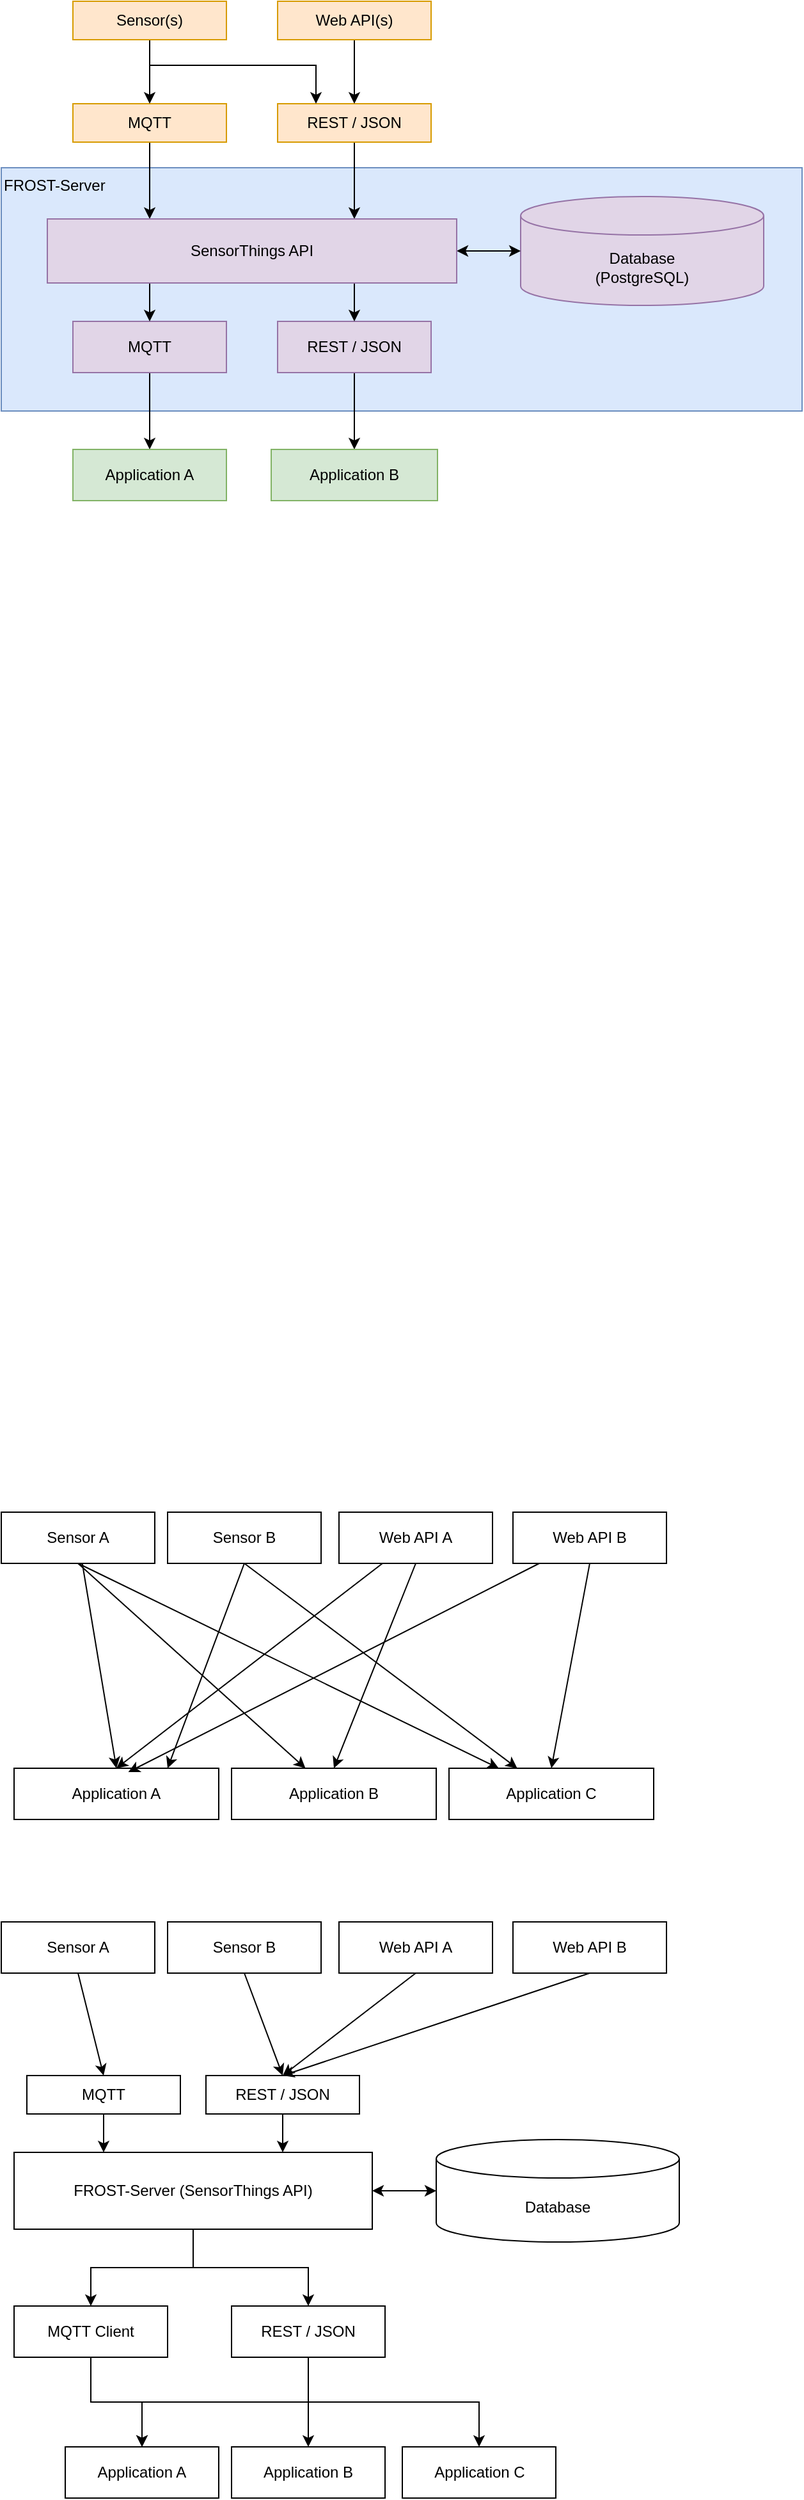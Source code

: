 <mxfile version="26.1.0">
  <diagram name="Seite-1" id="6V0fTXuiIF3gi3z0hlbj">
    <mxGraphModel dx="1524" dy="865" grid="1" gridSize="10" guides="1" tooltips="1" connect="1" arrows="1" fold="1" page="1" pageScale="1" pageWidth="827" pageHeight="1169" math="0" shadow="0">
      <root>
        <mxCell id="0" />
        <mxCell id="1" parent="0" />
        <mxCell id="CDeJjMHVzy3JI2DAWcLj-16" style="edgeStyle=orthogonalEdgeStyle;rounded=0;orthogonalLoop=1;jettySize=auto;html=1;exitX=0.5;exitY=1;exitDx=0;exitDy=0;entryX=0.5;entryY=0;entryDx=0;entryDy=0;" edge="1" parent="1" source="CDeJjMHVzy3JI2DAWcLj-1" target="CDeJjMHVzy3JI2DAWcLj-5">
          <mxGeometry relative="1" as="geometry" />
        </mxCell>
        <mxCell id="CDeJjMHVzy3JI2DAWcLj-17" style="edgeStyle=orthogonalEdgeStyle;rounded=0;orthogonalLoop=1;jettySize=auto;html=1;exitX=0.5;exitY=1;exitDx=0;exitDy=0;entryX=0.5;entryY=0;entryDx=0;entryDy=0;" edge="1" parent="1" source="CDeJjMHVzy3JI2DAWcLj-1" target="CDeJjMHVzy3JI2DAWcLj-6">
          <mxGeometry relative="1" as="geometry" />
        </mxCell>
        <mxCell id="CDeJjMHVzy3JI2DAWcLj-1" value="FROST-Server (SensorThings API)" style="rounded=0;whiteSpace=wrap;html=1;" vertex="1" parent="1">
          <mxGeometry x="50" y="1710" width="280" height="60" as="geometry" />
        </mxCell>
        <mxCell id="CDeJjMHVzy3JI2DAWcLj-14" style="edgeStyle=orthogonalEdgeStyle;rounded=0;orthogonalLoop=1;jettySize=auto;html=1;entryX=0.25;entryY=0;entryDx=0;entryDy=0;" edge="1" parent="1" source="CDeJjMHVzy3JI2DAWcLj-2" target="CDeJjMHVzy3JI2DAWcLj-1">
          <mxGeometry relative="1" as="geometry" />
        </mxCell>
        <mxCell id="CDeJjMHVzy3JI2DAWcLj-2" value="MQTT" style="rounded=0;whiteSpace=wrap;html=1;" vertex="1" parent="1">
          <mxGeometry x="60" y="1650" width="120" height="30" as="geometry" />
        </mxCell>
        <mxCell id="CDeJjMHVzy3JI2DAWcLj-20" style="edgeStyle=orthogonalEdgeStyle;rounded=0;orthogonalLoop=1;jettySize=auto;html=1;exitX=0.5;exitY=1;exitDx=0;exitDy=0;entryX=0.75;entryY=0;entryDx=0;entryDy=0;" edge="1" parent="1" source="CDeJjMHVzy3JI2DAWcLj-3" target="CDeJjMHVzy3JI2DAWcLj-1">
          <mxGeometry relative="1" as="geometry" />
        </mxCell>
        <mxCell id="CDeJjMHVzy3JI2DAWcLj-3" value="REST / JSON" style="rounded=0;whiteSpace=wrap;html=1;" vertex="1" parent="1">
          <mxGeometry x="200" y="1650" width="120" height="30" as="geometry" />
        </mxCell>
        <mxCell id="CDeJjMHVzy3JI2DAWcLj-4" value="Database" style="shape=cylinder3;whiteSpace=wrap;html=1;boundedLbl=1;backgroundOutline=1;size=15;" vertex="1" parent="1">
          <mxGeometry x="380" y="1700" width="190" height="80" as="geometry" />
        </mxCell>
        <mxCell id="CDeJjMHVzy3JI2DAWcLj-65" style="edgeStyle=orthogonalEdgeStyle;rounded=0;orthogonalLoop=1;jettySize=auto;html=1;entryX=0.5;entryY=0;entryDx=0;entryDy=0;" edge="1" parent="1" source="CDeJjMHVzy3JI2DAWcLj-5" target="CDeJjMHVzy3JI2DAWcLj-7">
          <mxGeometry relative="1" as="geometry" />
        </mxCell>
        <mxCell id="CDeJjMHVzy3JI2DAWcLj-5" value="MQTT Client" style="rounded=0;whiteSpace=wrap;html=1;" vertex="1" parent="1">
          <mxGeometry x="50" y="1830" width="120" height="40" as="geometry" />
        </mxCell>
        <mxCell id="CDeJjMHVzy3JI2DAWcLj-18" style="edgeStyle=orthogonalEdgeStyle;rounded=0;orthogonalLoop=1;jettySize=auto;html=1;exitX=0.5;exitY=1;exitDx=0;exitDy=0;" edge="1" parent="1" source="CDeJjMHVzy3JI2DAWcLj-6" target="CDeJjMHVzy3JI2DAWcLj-7">
          <mxGeometry relative="1" as="geometry" />
        </mxCell>
        <mxCell id="CDeJjMHVzy3JI2DAWcLj-23" style="edgeStyle=orthogonalEdgeStyle;rounded=0;orthogonalLoop=1;jettySize=auto;html=1;exitX=0.5;exitY=1;exitDx=0;exitDy=0;entryX=0.5;entryY=0;entryDx=0;entryDy=0;" edge="1" parent="1" source="CDeJjMHVzy3JI2DAWcLj-6" target="CDeJjMHVzy3JI2DAWcLj-21">
          <mxGeometry relative="1" as="geometry" />
        </mxCell>
        <mxCell id="CDeJjMHVzy3JI2DAWcLj-24" style="edgeStyle=orthogonalEdgeStyle;rounded=0;orthogonalLoop=1;jettySize=auto;html=1;exitX=0.5;exitY=1;exitDx=0;exitDy=0;" edge="1" parent="1" source="CDeJjMHVzy3JI2DAWcLj-6" target="CDeJjMHVzy3JI2DAWcLj-22">
          <mxGeometry relative="1" as="geometry" />
        </mxCell>
        <mxCell id="CDeJjMHVzy3JI2DAWcLj-6" value="REST / JSON" style="rounded=0;whiteSpace=wrap;html=1;" vertex="1" parent="1">
          <mxGeometry x="220" y="1830" width="120" height="40" as="geometry" />
        </mxCell>
        <mxCell id="CDeJjMHVzy3JI2DAWcLj-7" value="Applic&lt;span style=&quot;background-color: transparent; color: light-dark(rgb(0, 0, 0), rgb(255, 255, 255));&quot;&gt;ation A&lt;/span&gt;" style="rounded=0;whiteSpace=wrap;html=1;" vertex="1" parent="1">
          <mxGeometry x="90" y="1940" width="120" height="40" as="geometry" />
        </mxCell>
        <mxCell id="CDeJjMHVzy3JI2DAWcLj-15" style="edgeStyle=orthogonalEdgeStyle;rounded=0;orthogonalLoop=1;jettySize=auto;html=1;entryX=0;entryY=0.5;entryDx=0;entryDy=0;entryPerimeter=0;startArrow=classic;startFill=1;" edge="1" parent="1" source="CDeJjMHVzy3JI2DAWcLj-1" target="CDeJjMHVzy3JI2DAWcLj-4">
          <mxGeometry relative="1" as="geometry" />
        </mxCell>
        <mxCell id="CDeJjMHVzy3JI2DAWcLj-21" value="Applic&lt;span style=&quot;background-color: transparent; color: light-dark(rgb(0, 0, 0), rgb(255, 255, 255));&quot;&gt;ation B&lt;/span&gt;" style="rounded=0;whiteSpace=wrap;html=1;" vertex="1" parent="1">
          <mxGeometry x="220" y="1940" width="120" height="40" as="geometry" />
        </mxCell>
        <mxCell id="CDeJjMHVzy3JI2DAWcLj-22" value="Applic&lt;span style=&quot;background-color: transparent; color: light-dark(rgb(0, 0, 0), rgb(255, 255, 255));&quot;&gt;ation C&lt;/span&gt;" style="rounded=0;whiteSpace=wrap;html=1;" vertex="1" parent="1">
          <mxGeometry x="353.5" y="1940" width="120" height="40" as="geometry" />
        </mxCell>
        <mxCell id="CDeJjMHVzy3JI2DAWcLj-38" value="Applic&lt;span style=&quot;background-color: transparent; color: light-dark(rgb(0, 0, 0), rgb(255, 255, 255));&quot;&gt;ation A&lt;/span&gt;" style="rounded=0;whiteSpace=wrap;html=1;" vertex="1" parent="1">
          <mxGeometry x="50" y="1410" width="160" height="40" as="geometry" />
        </mxCell>
        <mxCell id="CDeJjMHVzy3JI2DAWcLj-39" style="rounded=0;orthogonalLoop=1;jettySize=auto;html=1;entryX=0.5;entryY=0;entryDx=0;entryDy=0;" edge="1" parent="1" source="CDeJjMHVzy3JI2DAWcLj-41" target="CDeJjMHVzy3JI2DAWcLj-38">
          <mxGeometry relative="1" as="geometry">
            <mxPoint x="120" y="1290" as="targetPoint" />
          </mxGeometry>
        </mxCell>
        <mxCell id="CDeJjMHVzy3JI2DAWcLj-49" style="rounded=0;orthogonalLoop=1;jettySize=auto;html=1;exitX=0.5;exitY=1;exitDx=0;exitDy=0;" edge="1" parent="1" source="CDeJjMHVzy3JI2DAWcLj-41" target="CDeJjMHVzy3JI2DAWcLj-45">
          <mxGeometry relative="1" as="geometry" />
        </mxCell>
        <mxCell id="CDeJjMHVzy3JI2DAWcLj-51" style="rounded=0;orthogonalLoop=1;jettySize=auto;html=1;exitX=0.5;exitY=1;exitDx=0;exitDy=0;" edge="1" parent="1" source="CDeJjMHVzy3JI2DAWcLj-41" target="CDeJjMHVzy3JI2DAWcLj-46">
          <mxGeometry relative="1" as="geometry" />
        </mxCell>
        <mxCell id="CDeJjMHVzy3JI2DAWcLj-41" value="Sensor A" style="rounded=0;whiteSpace=wrap;html=1;" vertex="1" parent="1">
          <mxGeometry x="40" y="1210" width="120" height="40" as="geometry" />
        </mxCell>
        <mxCell id="CDeJjMHVzy3JI2DAWcLj-52" style="rounded=0;orthogonalLoop=1;jettySize=auto;html=1;entryX=0.5;entryY=0;entryDx=0;entryDy=0;" edge="1" parent="1" source="CDeJjMHVzy3JI2DAWcLj-43" target="CDeJjMHVzy3JI2DAWcLj-38">
          <mxGeometry relative="1" as="geometry" />
        </mxCell>
        <mxCell id="CDeJjMHVzy3JI2DAWcLj-54" style="rounded=0;orthogonalLoop=1;jettySize=auto;html=1;exitX=0.5;exitY=1;exitDx=0;exitDy=0;entryX=0.5;entryY=0;entryDx=0;entryDy=0;" edge="1" parent="1" source="CDeJjMHVzy3JI2DAWcLj-43" target="CDeJjMHVzy3JI2DAWcLj-45">
          <mxGeometry relative="1" as="geometry" />
        </mxCell>
        <mxCell id="CDeJjMHVzy3JI2DAWcLj-43" value="Web API A" style="rounded=0;whiteSpace=wrap;html=1;" vertex="1" parent="1">
          <mxGeometry x="304" y="1210" width="120" height="40" as="geometry" />
        </mxCell>
        <mxCell id="CDeJjMHVzy3JI2DAWcLj-45" value="Applic&lt;span style=&quot;background-color: transparent; color: light-dark(rgb(0, 0, 0), rgb(255, 255, 255));&quot;&gt;ation B&lt;/span&gt;" style="rounded=0;whiteSpace=wrap;html=1;" vertex="1" parent="1">
          <mxGeometry x="220" y="1410" width="160" height="40" as="geometry" />
        </mxCell>
        <mxCell id="CDeJjMHVzy3JI2DAWcLj-46" value="Applic&lt;span style=&quot;background-color: transparent; color: light-dark(rgb(0, 0, 0), rgb(255, 255, 255));&quot;&gt;ation C&lt;/span&gt;" style="rounded=0;whiteSpace=wrap;html=1;" vertex="1" parent="1">
          <mxGeometry x="390" y="1410" width="160" height="40" as="geometry" />
        </mxCell>
        <mxCell id="CDeJjMHVzy3JI2DAWcLj-53" style="rounded=0;orthogonalLoop=1;jettySize=auto;html=1;exitX=0.5;exitY=1;exitDx=0;exitDy=0;entryX=0.5;entryY=0;entryDx=0;entryDy=0;" edge="1" parent="1" source="CDeJjMHVzy3JI2DAWcLj-47" target="CDeJjMHVzy3JI2DAWcLj-46">
          <mxGeometry relative="1" as="geometry" />
        </mxCell>
        <mxCell id="CDeJjMHVzy3JI2DAWcLj-47" value="Web API B" style="rounded=0;whiteSpace=wrap;html=1;" vertex="1" parent="1">
          <mxGeometry x="440" y="1210" width="120" height="40" as="geometry" />
        </mxCell>
        <mxCell id="CDeJjMHVzy3JI2DAWcLj-50" style="rounded=0;orthogonalLoop=1;jettySize=auto;html=1;exitX=0.5;exitY=1;exitDx=0;exitDy=0;entryX=0.75;entryY=0;entryDx=0;entryDy=0;" edge="1" parent="1" source="CDeJjMHVzy3JI2DAWcLj-48" target="CDeJjMHVzy3JI2DAWcLj-38">
          <mxGeometry relative="1" as="geometry" />
        </mxCell>
        <mxCell id="CDeJjMHVzy3JI2DAWcLj-56" style="rounded=0;orthogonalLoop=1;jettySize=auto;html=1;exitX=0.5;exitY=1;exitDx=0;exitDy=0;" edge="1" parent="1" source="CDeJjMHVzy3JI2DAWcLj-48" target="CDeJjMHVzy3JI2DAWcLj-46">
          <mxGeometry relative="1" as="geometry" />
        </mxCell>
        <mxCell id="CDeJjMHVzy3JI2DAWcLj-48" value="Sensor B" style="rounded=0;whiteSpace=wrap;html=1;" vertex="1" parent="1">
          <mxGeometry x="170" y="1210" width="120" height="40" as="geometry" />
        </mxCell>
        <mxCell id="CDeJjMHVzy3JI2DAWcLj-55" style="rounded=0;orthogonalLoop=1;jettySize=auto;html=1;entryX=0.558;entryY=0.075;entryDx=0;entryDy=0;entryPerimeter=0;" edge="1" parent="1" source="CDeJjMHVzy3JI2DAWcLj-47" target="CDeJjMHVzy3JI2DAWcLj-38">
          <mxGeometry relative="1" as="geometry" />
        </mxCell>
        <mxCell id="CDeJjMHVzy3JI2DAWcLj-61" style="rounded=0;orthogonalLoop=1;jettySize=auto;html=1;exitX=0.5;exitY=1;exitDx=0;exitDy=0;entryX=0.5;entryY=0;entryDx=0;entryDy=0;" edge="1" parent="1" source="CDeJjMHVzy3JI2DAWcLj-57" target="CDeJjMHVzy3JI2DAWcLj-2">
          <mxGeometry relative="1" as="geometry" />
        </mxCell>
        <mxCell id="CDeJjMHVzy3JI2DAWcLj-57" value="Sensor A" style="rounded=0;whiteSpace=wrap;html=1;" vertex="1" parent="1">
          <mxGeometry x="40" y="1530" width="120" height="40" as="geometry" />
        </mxCell>
        <mxCell id="CDeJjMHVzy3JI2DAWcLj-63" style="rounded=0;orthogonalLoop=1;jettySize=auto;html=1;exitX=0.5;exitY=1;exitDx=0;exitDy=0;entryX=0.5;entryY=0;entryDx=0;entryDy=0;" edge="1" parent="1" source="CDeJjMHVzy3JI2DAWcLj-58" target="CDeJjMHVzy3JI2DAWcLj-3">
          <mxGeometry relative="1" as="geometry" />
        </mxCell>
        <mxCell id="CDeJjMHVzy3JI2DAWcLj-58" value="Web API A" style="rounded=0;whiteSpace=wrap;html=1;" vertex="1" parent="1">
          <mxGeometry x="304" y="1530" width="120" height="40" as="geometry" />
        </mxCell>
        <mxCell id="CDeJjMHVzy3JI2DAWcLj-64" style="rounded=0;orthogonalLoop=1;jettySize=auto;html=1;exitX=0.5;exitY=1;exitDx=0;exitDy=0;entryX=0.5;entryY=0;entryDx=0;entryDy=0;" edge="1" parent="1" source="CDeJjMHVzy3JI2DAWcLj-59" target="CDeJjMHVzy3JI2DAWcLj-3">
          <mxGeometry relative="1" as="geometry" />
        </mxCell>
        <mxCell id="CDeJjMHVzy3JI2DAWcLj-59" value="Web API B" style="rounded=0;whiteSpace=wrap;html=1;" vertex="1" parent="1">
          <mxGeometry x="440" y="1530" width="120" height="40" as="geometry" />
        </mxCell>
        <mxCell id="CDeJjMHVzy3JI2DAWcLj-62" style="rounded=0;orthogonalLoop=1;jettySize=auto;html=1;exitX=0.5;exitY=1;exitDx=0;exitDy=0;entryX=0.5;entryY=0;entryDx=0;entryDy=0;" edge="1" parent="1" source="CDeJjMHVzy3JI2DAWcLj-60" target="CDeJjMHVzy3JI2DAWcLj-3">
          <mxGeometry relative="1" as="geometry" />
        </mxCell>
        <mxCell id="CDeJjMHVzy3JI2DAWcLj-60" value="Sensor B" style="rounded=0;whiteSpace=wrap;html=1;" vertex="1" parent="1">
          <mxGeometry x="170" y="1530" width="120" height="40" as="geometry" />
        </mxCell>
        <mxCell id="CDeJjMHVzy3JI2DAWcLj-66" value="FROST-Server" style="rounded=0;whiteSpace=wrap;html=1;align=left;verticalAlign=top;fillColor=#dae8fc;strokeColor=#6c8ebf;" vertex="1" parent="1">
          <mxGeometry x="40" y="160" width="626" height="190" as="geometry" />
        </mxCell>
        <mxCell id="CDeJjMHVzy3JI2DAWcLj-76" style="edgeStyle=orthogonalEdgeStyle;rounded=0;orthogonalLoop=1;jettySize=auto;html=1;exitX=0.5;exitY=1;exitDx=0;exitDy=0;entryX=0.25;entryY=0;entryDx=0;entryDy=0;" edge="1" parent="1" source="CDeJjMHVzy3JI2DAWcLj-67" target="CDeJjMHVzy3JI2DAWcLj-72">
          <mxGeometry relative="1" as="geometry" />
        </mxCell>
        <mxCell id="CDeJjMHVzy3JI2DAWcLj-67" value="MQTT" style="rounded=0;whiteSpace=wrap;html=1;fillColor=#ffe6cc;strokeColor=#d79b00;" vertex="1" parent="1">
          <mxGeometry x="96" y="110" width="120" height="30" as="geometry" />
        </mxCell>
        <mxCell id="CDeJjMHVzy3JI2DAWcLj-77" style="edgeStyle=orthogonalEdgeStyle;rounded=0;orthogonalLoop=1;jettySize=auto;html=1;exitX=0.5;exitY=1;exitDx=0;exitDy=0;entryX=0.75;entryY=0;entryDx=0;entryDy=0;" edge="1" parent="1" source="CDeJjMHVzy3JI2DAWcLj-68" target="CDeJjMHVzy3JI2DAWcLj-72">
          <mxGeometry relative="1" as="geometry" />
        </mxCell>
        <mxCell id="CDeJjMHVzy3JI2DAWcLj-68" value="REST / JSON" style="rounded=0;whiteSpace=wrap;html=1;fillColor=#ffe6cc;strokeColor=#d79b00;" vertex="1" parent="1">
          <mxGeometry x="256" y="110" width="120" height="30" as="geometry" />
        </mxCell>
        <mxCell id="CDeJjMHVzy3JI2DAWcLj-69" value="Database&lt;div&gt;(PostgreSQL)&lt;/div&gt;" style="shape=cylinder3;whiteSpace=wrap;html=1;boundedLbl=1;backgroundOutline=1;size=15;fillColor=#e1d5e7;strokeColor=#9673a6;" vertex="1" parent="1">
          <mxGeometry x="446" y="182.5" width="190" height="85" as="geometry" />
        </mxCell>
        <mxCell id="CDeJjMHVzy3JI2DAWcLj-84" style="edgeStyle=orthogonalEdgeStyle;rounded=0;orthogonalLoop=1;jettySize=auto;html=1;exitX=0.5;exitY=1;exitDx=0;exitDy=0;" edge="1" parent="1" source="CDeJjMHVzy3JI2DAWcLj-70" target="CDeJjMHVzy3JI2DAWcLj-80">
          <mxGeometry relative="1" as="geometry" />
        </mxCell>
        <mxCell id="CDeJjMHVzy3JI2DAWcLj-70" value="MQTT" style="rounded=0;whiteSpace=wrap;html=1;fillColor=#e1d5e7;strokeColor=#9673a6;" vertex="1" parent="1">
          <mxGeometry x="96" y="280" width="120" height="40" as="geometry" />
        </mxCell>
        <mxCell id="CDeJjMHVzy3JI2DAWcLj-82" style="edgeStyle=orthogonalEdgeStyle;rounded=0;orthogonalLoop=1;jettySize=auto;html=1;exitX=0.5;exitY=1;exitDx=0;exitDy=0;entryX=0.5;entryY=0;entryDx=0;entryDy=0;startArrow=none;startFill=0;" edge="1" parent="1" source="CDeJjMHVzy3JI2DAWcLj-71" target="CDeJjMHVzy3JI2DAWcLj-81">
          <mxGeometry relative="1" as="geometry" />
        </mxCell>
        <mxCell id="CDeJjMHVzy3JI2DAWcLj-71" value="REST / JSON" style="rounded=0;whiteSpace=wrap;html=1;fillColor=#e1d5e7;strokeColor=#9673a6;" vertex="1" parent="1">
          <mxGeometry x="256" y="280" width="120" height="40" as="geometry" />
        </mxCell>
        <mxCell id="CDeJjMHVzy3JI2DAWcLj-73" style="edgeStyle=orthogonalEdgeStyle;rounded=0;orthogonalLoop=1;jettySize=auto;html=1;exitX=1;exitY=0.5;exitDx=0;exitDy=0;startArrow=classic;startFill=1;" edge="1" parent="1" source="CDeJjMHVzy3JI2DAWcLj-72" target="CDeJjMHVzy3JI2DAWcLj-69">
          <mxGeometry relative="1" as="geometry" />
        </mxCell>
        <mxCell id="CDeJjMHVzy3JI2DAWcLj-74" style="edgeStyle=orthogonalEdgeStyle;rounded=0;orthogonalLoop=1;jettySize=auto;html=1;exitX=0.75;exitY=1;exitDx=0;exitDy=0;entryX=0.5;entryY=0;entryDx=0;entryDy=0;startArrow=none;startFill=0;" edge="1" parent="1" source="CDeJjMHVzy3JI2DAWcLj-72" target="CDeJjMHVzy3JI2DAWcLj-71">
          <mxGeometry relative="1" as="geometry" />
        </mxCell>
        <mxCell id="CDeJjMHVzy3JI2DAWcLj-75" style="edgeStyle=orthogonalEdgeStyle;rounded=0;orthogonalLoop=1;jettySize=auto;html=1;exitX=0.25;exitY=1;exitDx=0;exitDy=0;entryX=0.5;entryY=0;entryDx=0;entryDy=0;" edge="1" parent="1" source="CDeJjMHVzy3JI2DAWcLj-72" target="CDeJjMHVzy3JI2DAWcLj-70">
          <mxGeometry relative="1" as="geometry" />
        </mxCell>
        <mxCell id="CDeJjMHVzy3JI2DAWcLj-72" value="SensorThings API" style="rounded=0;whiteSpace=wrap;html=1;fillColor=#e1d5e7;strokeColor=#9673a6;" vertex="1" parent="1">
          <mxGeometry x="76" y="200" width="320" height="50" as="geometry" />
        </mxCell>
        <mxCell id="CDeJjMHVzy3JI2DAWcLj-80" value="Applic&lt;span style=&quot;background-color: transparent; color: light-dark(rgb(0, 0, 0), rgb(255, 255, 255));&quot;&gt;ation A&lt;/span&gt;" style="rounded=0;whiteSpace=wrap;html=1;fillColor=#d5e8d4;strokeColor=#82b366;" vertex="1" parent="1">
          <mxGeometry x="96" y="380" width="120" height="40" as="geometry" />
        </mxCell>
        <mxCell id="CDeJjMHVzy3JI2DAWcLj-81" value="Applic&lt;span style=&quot;background-color: transparent; color: light-dark(rgb(0, 0, 0), rgb(255, 255, 255));&quot;&gt;ation B&lt;/span&gt;" style="rounded=0;whiteSpace=wrap;html=1;fillColor=#d5e8d4;strokeColor=#82b366;" vertex="1" parent="1">
          <mxGeometry x="251" y="380" width="130" height="40" as="geometry" />
        </mxCell>
        <mxCell id="CDeJjMHVzy3JI2DAWcLj-88" style="edgeStyle=orthogonalEdgeStyle;rounded=0;orthogonalLoop=1;jettySize=auto;html=1;exitX=0.5;exitY=1;exitDx=0;exitDy=0;" edge="1" parent="1" source="CDeJjMHVzy3JI2DAWcLj-85" target="CDeJjMHVzy3JI2DAWcLj-67">
          <mxGeometry relative="1" as="geometry" />
        </mxCell>
        <mxCell id="CDeJjMHVzy3JI2DAWcLj-89" style="edgeStyle=orthogonalEdgeStyle;rounded=0;orthogonalLoop=1;jettySize=auto;html=1;exitX=0.5;exitY=1;exitDx=0;exitDy=0;entryX=0.25;entryY=0;entryDx=0;entryDy=0;" edge="1" parent="1" source="CDeJjMHVzy3JI2DAWcLj-85" target="CDeJjMHVzy3JI2DAWcLj-68">
          <mxGeometry relative="1" as="geometry">
            <Array as="points">
              <mxPoint x="156" y="80" />
              <mxPoint x="286" y="80" />
            </Array>
          </mxGeometry>
        </mxCell>
        <mxCell id="CDeJjMHVzy3JI2DAWcLj-85" value="Sensor(s)" style="rounded=0;whiteSpace=wrap;html=1;fillColor=#ffe6cc;strokeColor=#d79b00;" vertex="1" parent="1">
          <mxGeometry x="96" y="30" width="120" height="30" as="geometry" />
        </mxCell>
        <mxCell id="CDeJjMHVzy3JI2DAWcLj-87" style="edgeStyle=orthogonalEdgeStyle;rounded=0;orthogonalLoop=1;jettySize=auto;html=1;exitX=0.5;exitY=1;exitDx=0;exitDy=0;" edge="1" parent="1" source="CDeJjMHVzy3JI2DAWcLj-86" target="CDeJjMHVzy3JI2DAWcLj-68">
          <mxGeometry relative="1" as="geometry" />
        </mxCell>
        <mxCell id="CDeJjMHVzy3JI2DAWcLj-86" value="Web API(s)" style="rounded=0;whiteSpace=wrap;html=1;fillColor=#ffe6cc;strokeColor=#d79b00;" vertex="1" parent="1">
          <mxGeometry x="256" y="30" width="120" height="30" as="geometry" />
        </mxCell>
      </root>
    </mxGraphModel>
  </diagram>
</mxfile>
